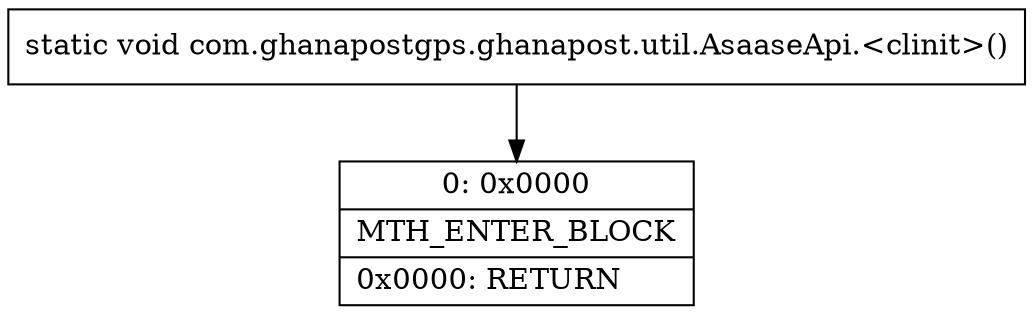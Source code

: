 digraph "CFG forcom.ghanapostgps.ghanapost.util.AsaaseApi.\<clinit\>()V" {
Node_0 [shape=record,label="{0\:\ 0x0000|MTH_ENTER_BLOCK\l|0x0000: RETURN   \l}"];
MethodNode[shape=record,label="{static void com.ghanapostgps.ghanapost.util.AsaaseApi.\<clinit\>() }"];
MethodNode -> Node_0;
}

